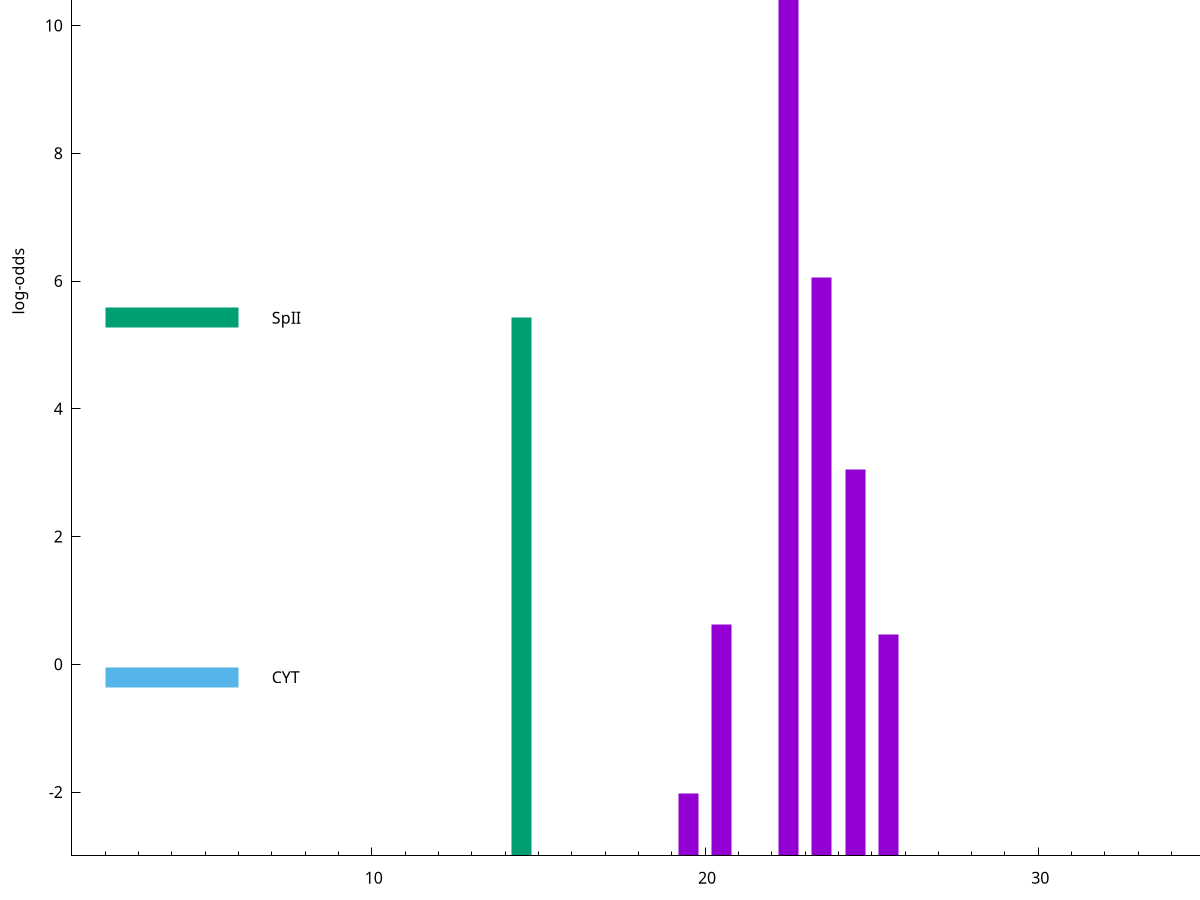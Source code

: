 set title "LipoP predictions for SRR4017849.gff"
set size 2., 1.4
set xrange [1:70] 
set mxtics 10
set yrange [-3:15]
set y2range [0:18]
set ylabel "log-odds"
set term postscript eps color solid "Helvetica" 30
set output "SRR4017849.gff2.eps"
set arrow from 2,12.483 to 6,12.483 nohead lt 1 lw 20
set label "SpI" at 7,12.483
set arrow from 2,5.42808 to 6,5.42808 nohead lt 2 lw 20
set label "SpII" at 7,5.42808
set arrow from 2,-0.200913 to 6,-0.200913 nohead lt 3 lw 20
set label "CYT" at 7,-0.200913
set arrow from 2,12.483 to 6,12.483 nohead lt 1 lw 20
set label "SpI" at 7,12.483
# NOTE: The scores below are the log-odds scores with the threshold
# NOTE: subtracted (a hack to make gnuplot make the histogram all
# NOTE: look nice).
plot "-" axes x1y2 title "" with impulses lt 2 lw 20, "-" axes x1y2 title "" with impulses lt 1 lw 20
14.500000 8.428080
e
22.500000 15.463100
23.500000 9.063560
24.500000 6.045810
20.500000 3.624365
25.500000 3.473091
19.500000 0.975360
e
exit
